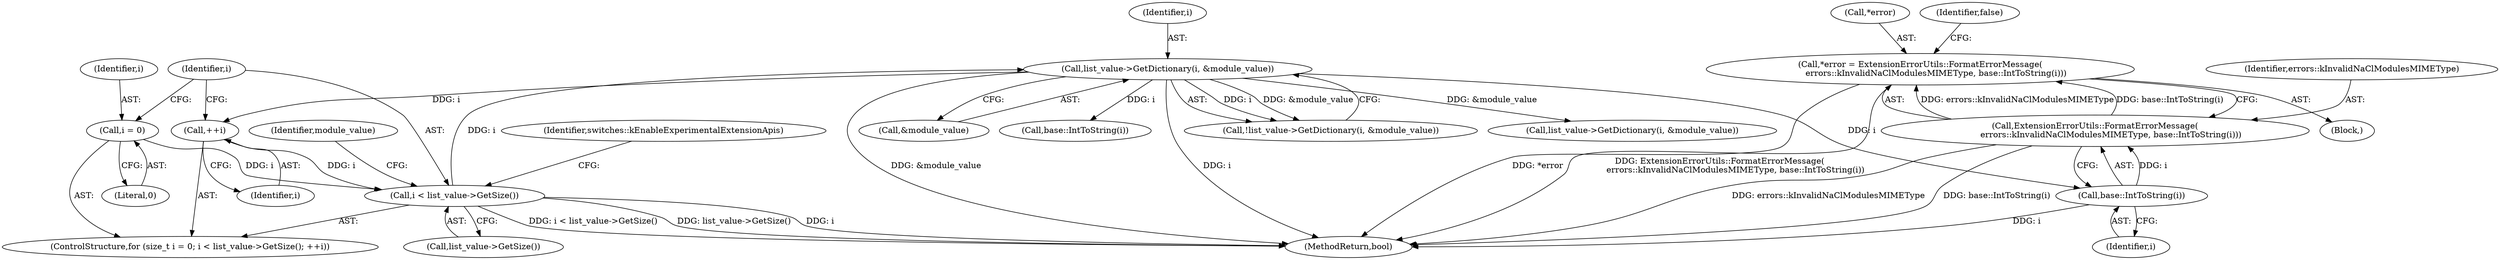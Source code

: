digraph "0_Chrome_c63f2b7fe4fe2977f858a8e36d5f48db17eff2e7_30@pointer" {
"1000910" [label="(Call,*error = ExtensionErrorUtils::FormatErrorMessage(\n            errors::kInvalidNaClModulesMIMEType, base::IntToString(i)))"];
"1000913" [label="(Call,ExtensionErrorUtils::FormatErrorMessage(\n            errors::kInvalidNaClModulesMIMEType, base::IntToString(i)))"];
"1000915" [label="(Call,base::IntToString(i))"];
"1000876" [label="(Call,list_value->GetDictionary(i, &module_value))"];
"1000862" [label="(Call,i < list_value->GetSize())"];
"1000865" [label="(Call,++i)"];
"1000859" [label="(Call,i = 0)"];
"1000863" [label="(Identifier,i)"];
"1000910" [label="(Call,*error = ExtensionErrorUtils::FormatErrorMessage(\n            errors::kInvalidNaClModulesMIMEType, base::IntToString(i)))"];
"1000859" [label="(Call,i = 0)"];
"1000909" [label="(Block,)"];
"1000866" [label="(Identifier,i)"];
"1000918" [label="(Identifier,false)"];
"1000860" [label="(Identifier,i)"];
"1000878" [label="(Call,&module_value)"];
"1000876" [label="(Call,list_value->GetDictionary(i, &module_value))"];
"1000914" [label="(Identifier,errors::kInvalidNaClModulesMIMEType)"];
"1000935" [label="(Identifier,switches::kEnableExperimentalExtensionApis)"];
"1000911" [label="(Call,*error)"];
"1000862" [label="(Call,i < list_value->GetSize())"];
"1000861" [label="(Literal,0)"];
"1000865" [label="(Call,++i)"];
"1000899" [label="(Call,base::IntToString(i))"];
"1000857" [label="(ControlStructure,for (size_t i = 0; i < list_value->GetSize(); ++i))"];
"1000913" [label="(Call,ExtensionErrorUtils::FormatErrorMessage(\n            errors::kInvalidNaClModulesMIMEType, base::IntToString(i)))"];
"1000877" [label="(Identifier,i)"];
"1000864" [label="(Call,list_value->GetSize())"];
"1002448" [label="(MethodReturn,bool)"];
"1000915" [label="(Call,base::IntToString(i))"];
"1000916" [label="(Identifier,i)"];
"1000875" [label="(Call,!list_value->GetDictionary(i, &module_value))"];
"1000870" [label="(Identifier,module_value)"];
"1001736" [label="(Call,list_value->GetDictionary(i, &module_value))"];
"1000910" -> "1000909"  [label="AST: "];
"1000910" -> "1000913"  [label="CFG: "];
"1000911" -> "1000910"  [label="AST: "];
"1000913" -> "1000910"  [label="AST: "];
"1000918" -> "1000910"  [label="CFG: "];
"1000910" -> "1002448"  [label="DDG: *error"];
"1000910" -> "1002448"  [label="DDG: ExtensionErrorUtils::FormatErrorMessage(\n            errors::kInvalidNaClModulesMIMEType, base::IntToString(i))"];
"1000913" -> "1000910"  [label="DDG: errors::kInvalidNaClModulesMIMEType"];
"1000913" -> "1000910"  [label="DDG: base::IntToString(i)"];
"1000913" -> "1000915"  [label="CFG: "];
"1000914" -> "1000913"  [label="AST: "];
"1000915" -> "1000913"  [label="AST: "];
"1000913" -> "1002448"  [label="DDG: errors::kInvalidNaClModulesMIMEType"];
"1000913" -> "1002448"  [label="DDG: base::IntToString(i)"];
"1000915" -> "1000913"  [label="DDG: i"];
"1000915" -> "1000916"  [label="CFG: "];
"1000916" -> "1000915"  [label="AST: "];
"1000915" -> "1002448"  [label="DDG: i"];
"1000876" -> "1000915"  [label="DDG: i"];
"1000876" -> "1000875"  [label="AST: "];
"1000876" -> "1000878"  [label="CFG: "];
"1000877" -> "1000876"  [label="AST: "];
"1000878" -> "1000876"  [label="AST: "];
"1000875" -> "1000876"  [label="CFG: "];
"1000876" -> "1002448"  [label="DDG: &module_value"];
"1000876" -> "1002448"  [label="DDG: i"];
"1000876" -> "1000865"  [label="DDG: i"];
"1000876" -> "1000875"  [label="DDG: i"];
"1000876" -> "1000875"  [label="DDG: &module_value"];
"1000862" -> "1000876"  [label="DDG: i"];
"1000876" -> "1000899"  [label="DDG: i"];
"1000876" -> "1001736"  [label="DDG: &module_value"];
"1000862" -> "1000857"  [label="AST: "];
"1000862" -> "1000864"  [label="CFG: "];
"1000863" -> "1000862"  [label="AST: "];
"1000864" -> "1000862"  [label="AST: "];
"1000870" -> "1000862"  [label="CFG: "];
"1000935" -> "1000862"  [label="CFG: "];
"1000862" -> "1002448"  [label="DDG: list_value->GetSize()"];
"1000862" -> "1002448"  [label="DDG: i"];
"1000862" -> "1002448"  [label="DDG: i < list_value->GetSize()"];
"1000865" -> "1000862"  [label="DDG: i"];
"1000859" -> "1000862"  [label="DDG: i"];
"1000865" -> "1000857"  [label="AST: "];
"1000865" -> "1000866"  [label="CFG: "];
"1000866" -> "1000865"  [label="AST: "];
"1000863" -> "1000865"  [label="CFG: "];
"1000859" -> "1000857"  [label="AST: "];
"1000859" -> "1000861"  [label="CFG: "];
"1000860" -> "1000859"  [label="AST: "];
"1000861" -> "1000859"  [label="AST: "];
"1000863" -> "1000859"  [label="CFG: "];
}

